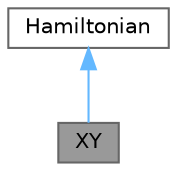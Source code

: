 digraph "XY"
{
 // LATEX_PDF_SIZE
  bgcolor="transparent";
  edge [fontname=Helvetica,fontsize=10,labelfontname=Helvetica,labelfontsize=10];
  node [fontname=Helvetica,fontsize=10,shape=box,height=0.2,width=0.4];
  Node1 [id="Node000001",label="XY",height=0.2,width=0.4,color="gray40", fillcolor="grey60", style="filled", fontcolor="black",tooltip="Class representing the XY Hamiltonian."];
  Node2 -> Node1 [id="edge1_Node000001_Node000002",dir="back",color="steelblue1",style="solid",tooltip=" "];
  Node2 [id="Node000002",label="Hamiltonian",height=0.2,width=0.4,color="gray40", fillcolor="white", style="filled",URL="$classHamiltonian.html",tooltip="Base class for Hamiltonians."];
}
